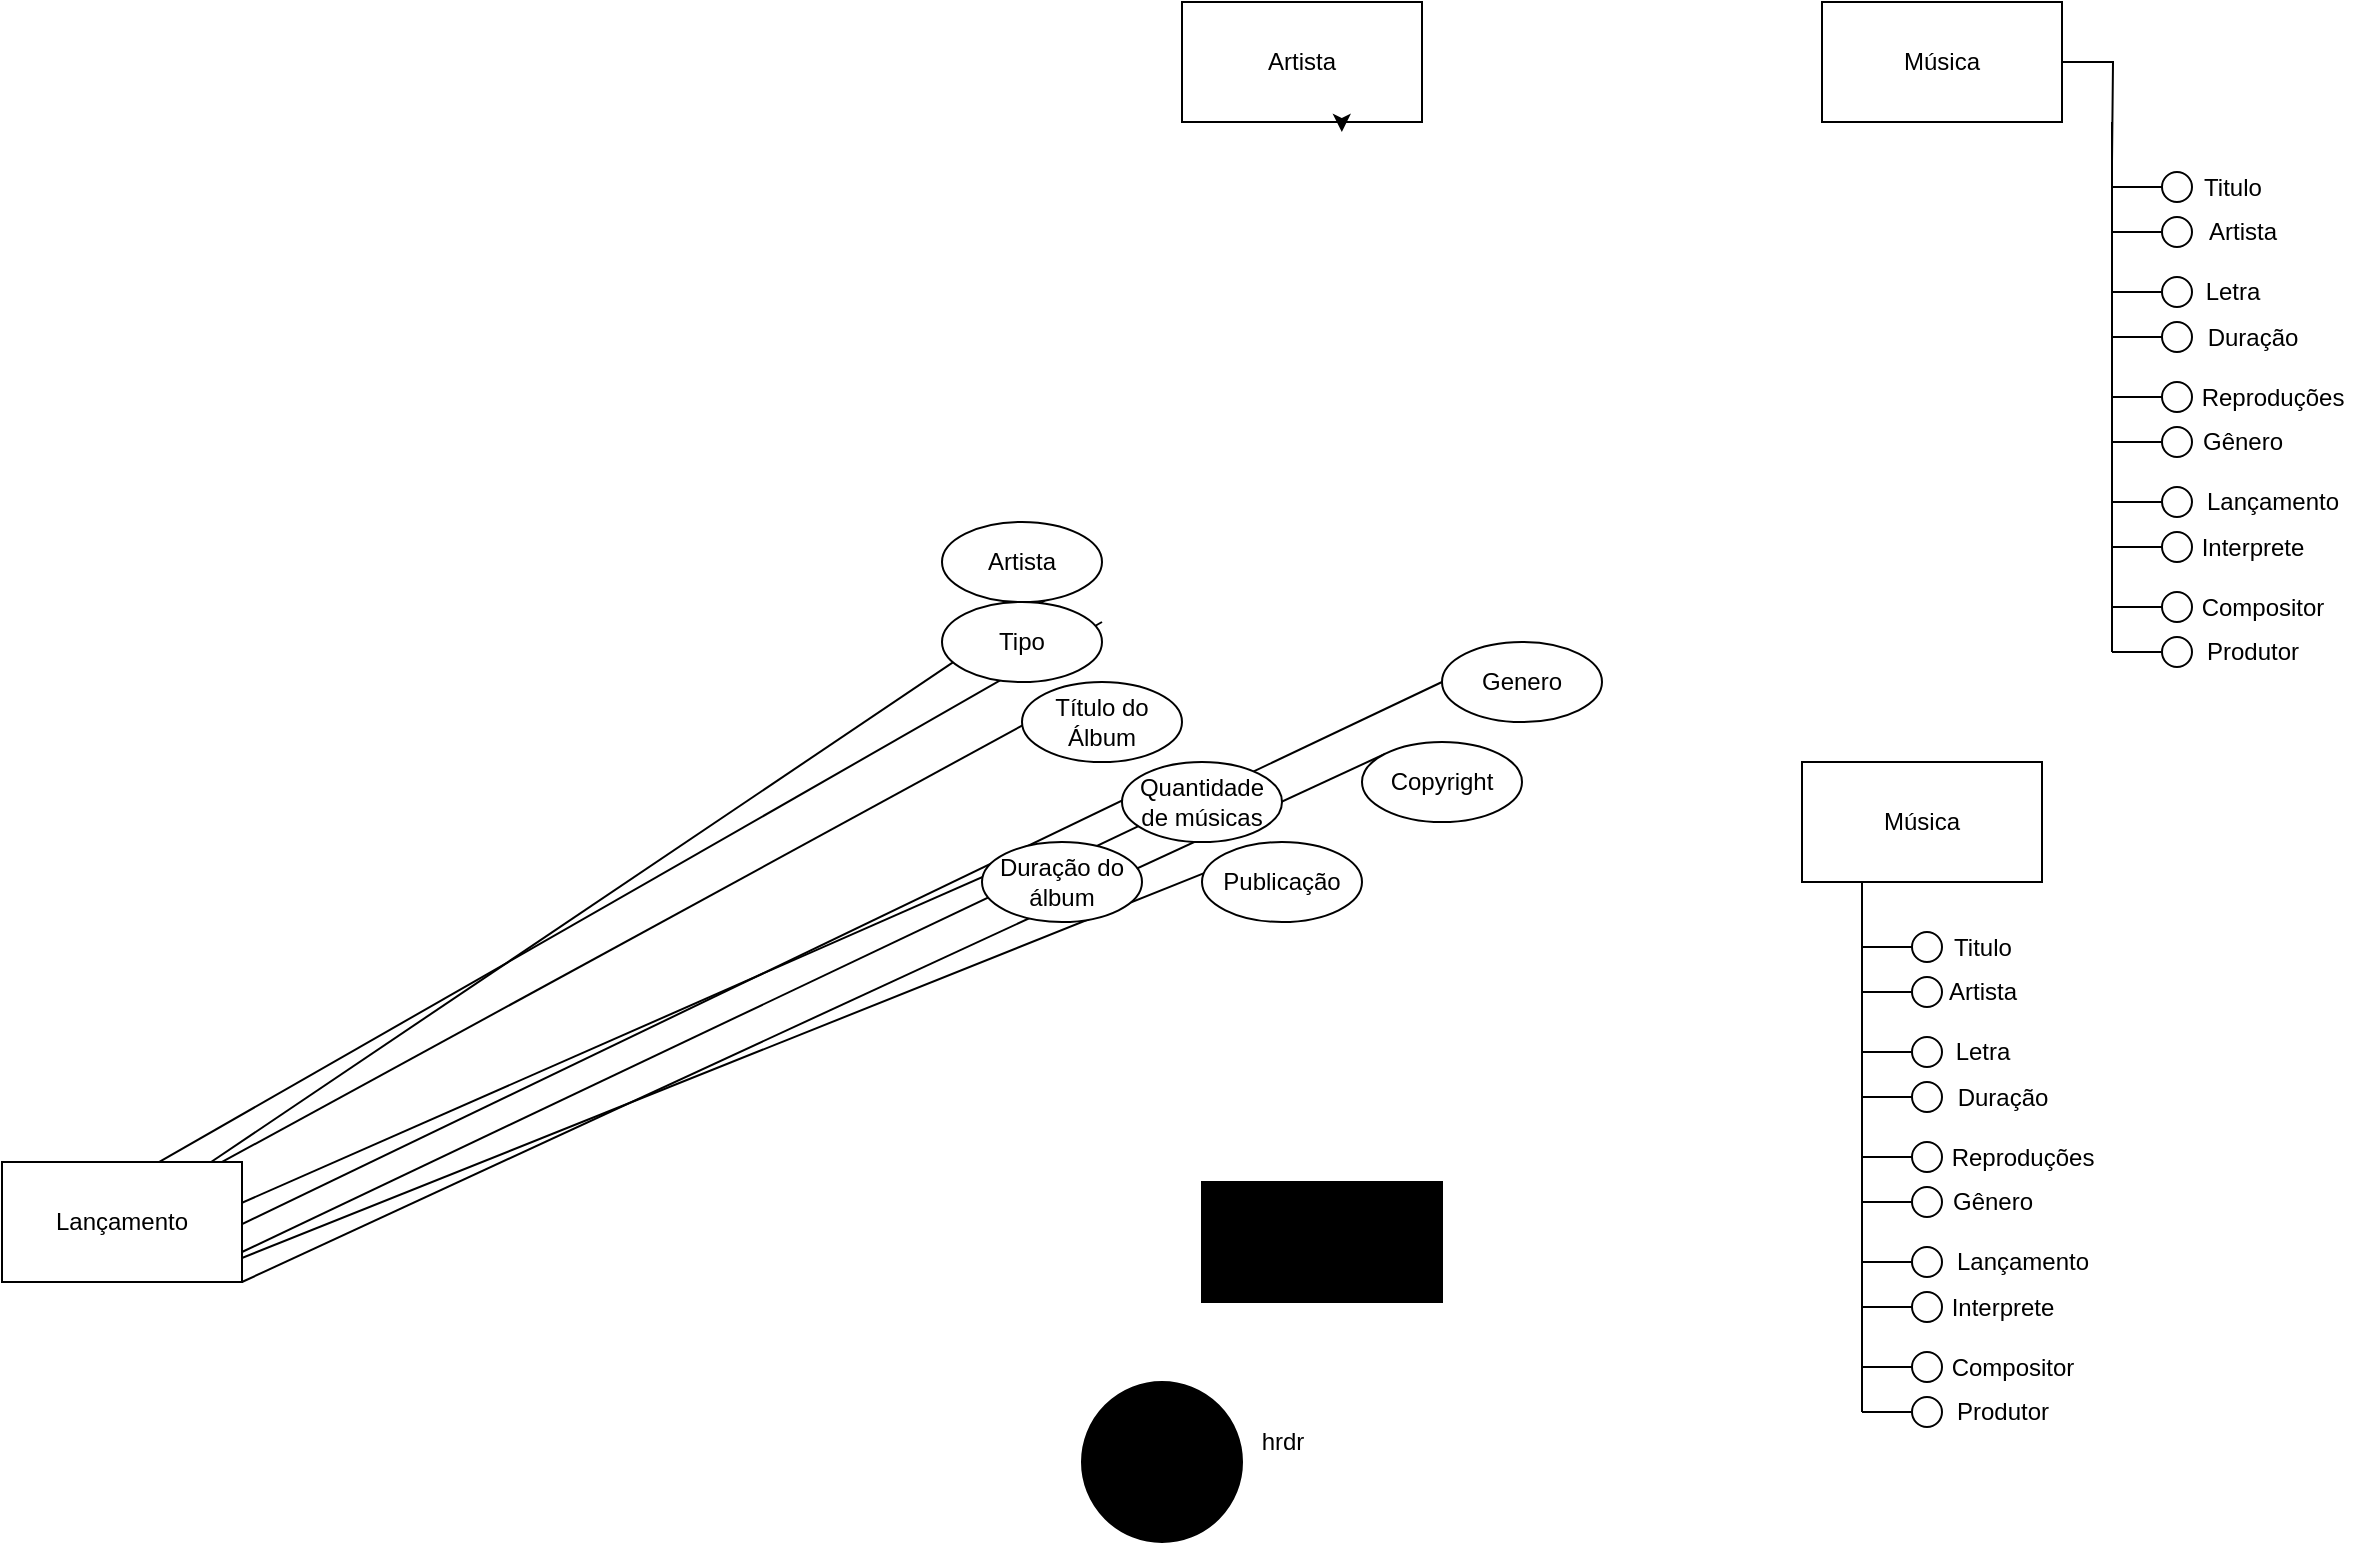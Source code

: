 <mxfile version="20.8.5" type="github">
  <diagram id="kRqrW6ToROf86XRqg3EB" name="Page-1">
    <mxGraphModel dx="2331" dy="831" grid="1" gridSize="10" guides="1" tooltips="1" connect="1" arrows="1" fold="1" page="1" pageScale="1" pageWidth="850" pageHeight="1100" background="#ffffff" math="0" shadow="0">
      <root>
        <mxCell id="0" />
        <mxCell id="1" parent="0" />
        <mxCell id="rJPONR8tclXAnTBPyJmb-1" value="Artista" style="rounded=0;whiteSpace=wrap;html=1;" vertex="1" parent="1">
          <mxGeometry x="140" y="90" width="120" height="60" as="geometry" />
        </mxCell>
        <mxCell id="rJPONR8tclXAnTBPyJmb-2" style="edgeStyle=orthogonalEdgeStyle;rounded=0;orthogonalLoop=1;jettySize=auto;html=1;exitX=0.75;exitY=1;exitDx=0;exitDy=0;entryX=0.666;entryY=1.083;entryDx=0;entryDy=0;entryPerimeter=0;" edge="1" parent="1" source="rJPONR8tclXAnTBPyJmb-1" target="rJPONR8tclXAnTBPyJmb-1">
          <mxGeometry relative="1" as="geometry" />
        </mxCell>
        <mxCell id="rJPONR8tclXAnTBPyJmb-83" style="edgeStyle=orthogonalEdgeStyle;rounded=0;orthogonalLoop=1;jettySize=auto;html=1;exitX=0.25;exitY=1;exitDx=0;exitDy=0;fontSize=22;startArrow=none;startFill=0;endArrow=none;endFill=0;" edge="1" parent="1">
          <mxGeometry relative="1" as="geometry">
            <mxPoint x="605" y="415" as="targetPoint" />
            <mxPoint x="605" y="150" as="sourcePoint" />
          </mxGeometry>
        </mxCell>
        <mxCell id="rJPONR8tclXAnTBPyJmb-133" style="edgeStyle=orthogonalEdgeStyle;rounded=0;orthogonalLoop=1;jettySize=auto;html=1;exitX=1;exitY=0.5;exitDx=0;exitDy=0;fontSize=22;startArrow=none;startFill=0;endArrow=none;endFill=0;" edge="1" parent="1" source="rJPONR8tclXAnTBPyJmb-3">
          <mxGeometry relative="1" as="geometry">
            <mxPoint x="605" y="170" as="targetPoint" />
          </mxGeometry>
        </mxCell>
        <mxCell id="rJPONR8tclXAnTBPyJmb-3" value="Música" style="rounded=0;whiteSpace=wrap;html=1;" vertex="1" parent="1">
          <mxGeometry x="460" y="90" width="120" height="60" as="geometry" />
        </mxCell>
        <mxCell id="rJPONR8tclXAnTBPyJmb-16" style="edgeStyle=none;rounded=0;orthogonalLoop=1;jettySize=auto;html=1;exitX=0;exitY=1;exitDx=0;exitDy=0;entryX=0.5;entryY=0;entryDx=0;entryDy=0;startArrow=none;startFill=0;endArrow=none;endFill=0;" edge="1" parent="1" source="rJPONR8tclXAnTBPyJmb-4" target="rJPONR8tclXAnTBPyJmb-11">
          <mxGeometry relative="1" as="geometry" />
        </mxCell>
        <mxCell id="rJPONR8tclXAnTBPyJmb-24" style="edgeStyle=none;rounded=0;orthogonalLoop=1;jettySize=auto;html=1;exitX=0;exitY=0.75;exitDx=0;exitDy=0;entryX=1;entryY=0.25;entryDx=0;entryDy=0;entryPerimeter=0;startArrow=none;startFill=0;endArrow=none;endFill=0;" edge="1" parent="1" source="rJPONR8tclXAnTBPyJmb-4" target="rJPONR8tclXAnTBPyJmb-20">
          <mxGeometry relative="1" as="geometry" />
        </mxCell>
        <mxCell id="rJPONR8tclXAnTBPyJmb-25" style="edgeStyle=none;rounded=0;orthogonalLoop=1;jettySize=auto;html=1;entryX=1;entryY=0.5;entryDx=0;entryDy=0;startArrow=none;startFill=0;endArrow=none;endFill=0;" edge="1" parent="1" source="rJPONR8tclXAnTBPyJmb-4" target="rJPONR8tclXAnTBPyJmb-19">
          <mxGeometry relative="1" as="geometry" />
        </mxCell>
        <mxCell id="rJPONR8tclXAnTBPyJmb-27" style="edgeStyle=none;rounded=0;orthogonalLoop=1;jettySize=auto;html=1;exitX=0.25;exitY=1;exitDx=0;exitDy=0;entryX=0.5;entryY=0;entryDx=0;entryDy=0;startArrow=none;startFill=0;endArrow=none;endFill=0;" edge="1" parent="1" source="rJPONR8tclXAnTBPyJmb-4" target="rJPONR8tclXAnTBPyJmb-17">
          <mxGeometry relative="1" as="geometry" />
        </mxCell>
        <mxCell id="rJPONR8tclXAnTBPyJmb-28" style="edgeStyle=none;rounded=0;orthogonalLoop=1;jettySize=auto;html=1;exitX=0.5;exitY=1;exitDx=0;exitDy=0;entryX=0.5;entryY=0;entryDx=0;entryDy=0;startArrow=none;startFill=0;endArrow=none;endFill=0;" edge="1" parent="1" source="rJPONR8tclXAnTBPyJmb-4" target="rJPONR8tclXAnTBPyJmb-18">
          <mxGeometry relative="1" as="geometry" />
        </mxCell>
        <mxCell id="rJPONR8tclXAnTBPyJmb-29" style="edgeStyle=none;rounded=0;orthogonalLoop=1;jettySize=auto;html=1;exitX=0.75;exitY=1;exitDx=0;exitDy=0;entryX=0.5;entryY=0;entryDx=0;entryDy=0;startArrow=none;startFill=0;endArrow=none;endFill=0;" edge="1" parent="1" source="rJPONR8tclXAnTBPyJmb-4" target="rJPONR8tclXAnTBPyJmb-21">
          <mxGeometry relative="1" as="geometry" />
        </mxCell>
        <mxCell id="rJPONR8tclXAnTBPyJmb-30" style="edgeStyle=none;rounded=0;orthogonalLoop=1;jettySize=auto;html=1;exitX=1;exitY=1;exitDx=0;exitDy=0;entryX=0;entryY=0;entryDx=0;entryDy=0;startArrow=none;startFill=0;endArrow=none;endFill=0;" edge="1" parent="1" source="rJPONR8tclXAnTBPyJmb-4" target="rJPONR8tclXAnTBPyJmb-23">
          <mxGeometry relative="1" as="geometry" />
        </mxCell>
        <mxCell id="rJPONR8tclXAnTBPyJmb-31" style="edgeStyle=none;rounded=0;orthogonalLoop=1;jettySize=auto;html=1;exitX=1;exitY=0.75;exitDx=0;exitDy=0;entryX=0;entryY=0.5;entryDx=0;entryDy=0;startArrow=none;startFill=0;endArrow=none;endFill=0;" edge="1" parent="1" source="rJPONR8tclXAnTBPyJmb-4" target="rJPONR8tclXAnTBPyJmb-22">
          <mxGeometry relative="1" as="geometry" />
        </mxCell>
        <mxCell id="rJPONR8tclXAnTBPyJmb-4" value="Lançamento" style="rounded=0;whiteSpace=wrap;html=1;fillColor=#FFFFFF;" vertex="1" parent="1">
          <mxGeometry x="-450" y="670" width="120" height="60" as="geometry" />
        </mxCell>
        <mxCell id="rJPONR8tclXAnTBPyJmb-11" value="Título do Álbum" style="ellipse;whiteSpace=wrap;html=1;" vertex="1" parent="1">
          <mxGeometry x="60" y="430" width="80" height="40" as="geometry" />
        </mxCell>
        <mxCell id="rJPONR8tclXAnTBPyJmb-17" value="Duração do álbum" style="ellipse;whiteSpace=wrap;html=1;" vertex="1" parent="1">
          <mxGeometry x="40" y="510" width="80" height="40" as="geometry" />
        </mxCell>
        <mxCell id="rJPONR8tclXAnTBPyJmb-18" value="Quantidade de músicas" style="ellipse;whiteSpace=wrap;html=1;" vertex="1" parent="1">
          <mxGeometry x="110" y="470" width="80" height="40" as="geometry" />
        </mxCell>
        <mxCell id="rJPONR8tclXAnTBPyJmb-19" value="Artista" style="ellipse;whiteSpace=wrap;html=1;" vertex="1" parent="1">
          <mxGeometry x="20" y="350" width="80" height="40" as="geometry" />
        </mxCell>
        <mxCell id="rJPONR8tclXAnTBPyJmb-20" value="Tipo" style="ellipse;whiteSpace=wrap;html=1;" vertex="1" parent="1">
          <mxGeometry x="20" y="390" width="80" height="40" as="geometry" />
        </mxCell>
        <mxCell id="rJPONR8tclXAnTBPyJmb-21" value="Publicação" style="ellipse;whiteSpace=wrap;html=1;" vertex="1" parent="1">
          <mxGeometry x="150" y="510" width="80" height="40" as="geometry" />
        </mxCell>
        <mxCell id="rJPONR8tclXAnTBPyJmb-22" value="Genero" style="ellipse;whiteSpace=wrap;html=1;" vertex="1" parent="1">
          <mxGeometry x="270" y="410" width="80" height="40" as="geometry" />
        </mxCell>
        <mxCell id="rJPONR8tclXAnTBPyJmb-23" value="Copyright" style="ellipse;whiteSpace=wrap;html=1;" vertex="1" parent="1">
          <mxGeometry x="230" y="460" width="80" height="40" as="geometry" />
        </mxCell>
        <mxCell id="rJPONR8tclXAnTBPyJmb-34" value="" style="shape=process;whiteSpace=wrap;html=1;backgroundOutline=1;fillColor=#000000;" vertex="1" parent="1">
          <mxGeometry x="150" y="680" width="120" height="60" as="geometry" />
        </mxCell>
        <mxCell id="rJPONR8tclXAnTBPyJmb-35" value="" style="ellipse;whiteSpace=wrap;html=1;aspect=fixed;fillColor=#000000;" vertex="1" parent="1">
          <mxGeometry x="90" y="780" width="80" height="80" as="geometry" />
        </mxCell>
        <mxCell id="rJPONR8tclXAnTBPyJmb-36" value="hrdr" style="text;html=1;align=center;verticalAlign=middle;resizable=0;points=[];autosize=1;strokeColor=none;fillColor=none;" vertex="1" parent="1">
          <mxGeometry x="170" y="795" width="40" height="30" as="geometry" />
        </mxCell>
        <mxCell id="rJPONR8tclXAnTBPyJmb-84" style="edgeStyle=orthogonalEdgeStyle;rounded=0;orthogonalLoop=1;jettySize=auto;html=1;exitX=0;exitY=0.5;exitDx=0;exitDy=0;fontSize=22;startArrow=none;startFill=0;endArrow=none;endFill=0;" edge="1" parent="1" source="rJPONR8tclXAnTBPyJmb-37">
          <mxGeometry relative="1" as="geometry">
            <mxPoint x="605" y="183" as="targetPoint" />
          </mxGeometry>
        </mxCell>
        <mxCell id="rJPONR8tclXAnTBPyJmb-37" value="" style="ellipse;whiteSpace=wrap;html=1;aspect=fixed;fillColor=#FFFFFF;" vertex="1" parent="1">
          <mxGeometry x="630" y="175" width="15" height="15" as="geometry" />
        </mxCell>
        <mxCell id="rJPONR8tclXAnTBPyJmb-38" value="Titulo" style="text;html=1;align=center;verticalAlign=middle;resizable=0;points=[];autosize=1;strokeColor=none;fillColor=none;" vertex="1" parent="1">
          <mxGeometry x="640" y="167.5" width="50" height="30" as="geometry" />
        </mxCell>
        <mxCell id="rJPONR8tclXAnTBPyJmb-86" style="edgeStyle=orthogonalEdgeStyle;rounded=0;orthogonalLoop=1;jettySize=auto;html=1;exitX=0;exitY=0.5;exitDx=0;exitDy=0;fontSize=22;startArrow=none;startFill=0;endArrow=none;endFill=0;" edge="1" parent="1" source="rJPONR8tclXAnTBPyJmb-62">
          <mxGeometry relative="1" as="geometry">
            <mxPoint x="605" y="204.952" as="targetPoint" />
          </mxGeometry>
        </mxCell>
        <mxCell id="rJPONR8tclXAnTBPyJmb-62" value="" style="ellipse;whiteSpace=wrap;html=1;aspect=fixed;fillColor=#FFFFFF;" vertex="1" parent="1">
          <mxGeometry x="630" y="197.5" width="15" height="15" as="geometry" />
        </mxCell>
        <mxCell id="rJPONR8tclXAnTBPyJmb-63" value="Artista" style="text;html=1;align=center;verticalAlign=middle;resizable=0;points=[];autosize=1;strokeColor=none;fillColor=none;" vertex="1" parent="1">
          <mxGeometry x="640" y="190" width="60" height="30" as="geometry" />
        </mxCell>
        <mxCell id="rJPONR8tclXAnTBPyJmb-87" style="edgeStyle=orthogonalEdgeStyle;rounded=0;orthogonalLoop=1;jettySize=auto;html=1;exitX=0;exitY=0.5;exitDx=0;exitDy=0;fontSize=22;startArrow=none;startFill=0;endArrow=none;endFill=0;" edge="1" parent="1" source="rJPONR8tclXAnTBPyJmb-64">
          <mxGeometry relative="1" as="geometry">
            <mxPoint x="605" y="234.952" as="targetPoint" />
          </mxGeometry>
        </mxCell>
        <mxCell id="rJPONR8tclXAnTBPyJmb-64" value="" style="ellipse;whiteSpace=wrap;html=1;aspect=fixed;fillColor=#FFFFFF;" vertex="1" parent="1">
          <mxGeometry x="630" y="227.5" width="15" height="15" as="geometry" />
        </mxCell>
        <mxCell id="rJPONR8tclXAnTBPyJmb-65" value="Letra" style="text;html=1;align=center;verticalAlign=middle;resizable=0;points=[];autosize=1;strokeColor=none;fillColor=none;" vertex="1" parent="1">
          <mxGeometry x="640" y="220" width="50" height="30" as="geometry" />
        </mxCell>
        <mxCell id="rJPONR8tclXAnTBPyJmb-90" style="edgeStyle=orthogonalEdgeStyle;rounded=0;orthogonalLoop=1;jettySize=auto;html=1;exitX=0;exitY=0.5;exitDx=0;exitDy=0;fontSize=22;startArrow=none;startFill=0;endArrow=none;endFill=0;" edge="1" parent="1" source="rJPONR8tclXAnTBPyJmb-66">
          <mxGeometry relative="1" as="geometry">
            <mxPoint x="605" y="257.333" as="targetPoint" />
          </mxGeometry>
        </mxCell>
        <mxCell id="rJPONR8tclXAnTBPyJmb-66" value="" style="ellipse;whiteSpace=wrap;html=1;aspect=fixed;fillColor=#FFFFFF;" vertex="1" parent="1">
          <mxGeometry x="630" y="250" width="15" height="15" as="geometry" />
        </mxCell>
        <mxCell id="rJPONR8tclXAnTBPyJmb-67" value="Duração" style="text;html=1;align=center;verticalAlign=middle;resizable=0;points=[];autosize=1;strokeColor=none;fillColor=none;" vertex="1" parent="1">
          <mxGeometry x="640" y="242.5" width="70" height="30" as="geometry" />
        </mxCell>
        <mxCell id="rJPONR8tclXAnTBPyJmb-91" style="edgeStyle=orthogonalEdgeStyle;rounded=0;orthogonalLoop=1;jettySize=auto;html=1;exitX=0;exitY=0.5;exitDx=0;exitDy=0;fontSize=22;startArrow=none;startFill=0;endArrow=none;endFill=0;" edge="1" parent="1" source="rJPONR8tclXAnTBPyJmb-71">
          <mxGeometry relative="1" as="geometry">
            <mxPoint x="605" y="287.333" as="targetPoint" />
          </mxGeometry>
        </mxCell>
        <mxCell id="rJPONR8tclXAnTBPyJmb-71" value="" style="ellipse;whiteSpace=wrap;html=1;aspect=fixed;fillColor=#FFFFFF;" vertex="1" parent="1">
          <mxGeometry x="630" y="280" width="15" height="15" as="geometry" />
        </mxCell>
        <mxCell id="rJPONR8tclXAnTBPyJmb-72" value="Reproduções" style="text;html=1;align=center;verticalAlign=middle;resizable=0;points=[];autosize=1;strokeColor=none;fillColor=none;" vertex="1" parent="1">
          <mxGeometry x="640" y="272.5" width="90" height="30" as="geometry" />
        </mxCell>
        <mxCell id="rJPONR8tclXAnTBPyJmb-94" style="edgeStyle=orthogonalEdgeStyle;rounded=0;orthogonalLoop=1;jettySize=auto;html=1;exitX=0;exitY=0.5;exitDx=0;exitDy=0;fontSize=22;startArrow=none;startFill=0;endArrow=none;endFill=0;" edge="1" parent="1" source="rJPONR8tclXAnTBPyJmb-73">
          <mxGeometry relative="1" as="geometry">
            <mxPoint x="605" y="310.19" as="targetPoint" />
          </mxGeometry>
        </mxCell>
        <mxCell id="rJPONR8tclXAnTBPyJmb-73" value="" style="ellipse;whiteSpace=wrap;html=1;aspect=fixed;fillColor=#FFFFFF;" vertex="1" parent="1">
          <mxGeometry x="630" y="302.5" width="15" height="15" as="geometry" />
        </mxCell>
        <mxCell id="rJPONR8tclXAnTBPyJmb-74" value="Gênero" style="text;html=1;align=center;verticalAlign=middle;resizable=0;points=[];autosize=1;strokeColor=none;fillColor=none;" vertex="1" parent="1">
          <mxGeometry x="640" y="295" width="60" height="30" as="geometry" />
        </mxCell>
        <mxCell id="rJPONR8tclXAnTBPyJmb-95" style="edgeStyle=orthogonalEdgeStyle;rounded=0;orthogonalLoop=1;jettySize=auto;html=1;exitX=0;exitY=0.5;exitDx=0;exitDy=0;fontSize=22;startArrow=none;startFill=0;endArrow=none;endFill=0;" edge="1" parent="1" source="rJPONR8tclXAnTBPyJmb-75">
          <mxGeometry relative="1" as="geometry">
            <mxPoint x="605" y="340.19" as="targetPoint" />
          </mxGeometry>
        </mxCell>
        <mxCell id="rJPONR8tclXAnTBPyJmb-75" value="" style="ellipse;whiteSpace=wrap;html=1;aspect=fixed;fillColor=#FFFFFF;" vertex="1" parent="1">
          <mxGeometry x="630" y="332.5" width="15" height="15" as="geometry" />
        </mxCell>
        <mxCell id="rJPONR8tclXAnTBPyJmb-76" value="Lançamento" style="text;html=1;align=center;verticalAlign=middle;resizable=0;points=[];autosize=1;strokeColor=none;fillColor=none;" vertex="1" parent="1">
          <mxGeometry x="640" y="325" width="90" height="30" as="geometry" />
        </mxCell>
        <mxCell id="rJPONR8tclXAnTBPyJmb-97" style="edgeStyle=orthogonalEdgeStyle;rounded=0;orthogonalLoop=1;jettySize=auto;html=1;exitX=0;exitY=0.5;exitDx=0;exitDy=0;fontSize=22;startArrow=none;startFill=0;endArrow=none;endFill=0;" edge="1" parent="1" source="rJPONR8tclXAnTBPyJmb-77">
          <mxGeometry relative="1" as="geometry">
            <mxPoint x="605" y="362.571" as="targetPoint" />
          </mxGeometry>
        </mxCell>
        <mxCell id="rJPONR8tclXAnTBPyJmb-77" value="" style="ellipse;whiteSpace=wrap;html=1;aspect=fixed;fillColor=#FFFFFF;" vertex="1" parent="1">
          <mxGeometry x="630" y="355" width="15" height="15" as="geometry" />
        </mxCell>
        <mxCell id="rJPONR8tclXAnTBPyJmb-78" value="Interprete" style="text;html=1;align=center;verticalAlign=middle;resizable=0;points=[];autosize=1;strokeColor=none;fillColor=none;" vertex="1" parent="1">
          <mxGeometry x="640" y="347.5" width="70" height="30" as="geometry" />
        </mxCell>
        <mxCell id="rJPONR8tclXAnTBPyJmb-98" style="edgeStyle=orthogonalEdgeStyle;rounded=0;orthogonalLoop=1;jettySize=auto;html=1;exitX=0;exitY=0.5;exitDx=0;exitDy=0;fontSize=22;startArrow=none;startFill=0;endArrow=none;endFill=0;" edge="1" parent="1" source="rJPONR8tclXAnTBPyJmb-79">
          <mxGeometry relative="1" as="geometry">
            <mxPoint x="605" y="392.571" as="targetPoint" />
          </mxGeometry>
        </mxCell>
        <mxCell id="rJPONR8tclXAnTBPyJmb-79" value="" style="ellipse;whiteSpace=wrap;html=1;aspect=fixed;fillColor=#FFFFFF;" vertex="1" parent="1">
          <mxGeometry x="630" y="385" width="15" height="15" as="geometry" />
        </mxCell>
        <mxCell id="rJPONR8tclXAnTBPyJmb-80" value="Compositor" style="text;html=1;align=center;verticalAlign=middle;resizable=0;points=[];autosize=1;strokeColor=none;fillColor=none;" vertex="1" parent="1">
          <mxGeometry x="640" y="377.5" width="80" height="30" as="geometry" />
        </mxCell>
        <mxCell id="rJPONR8tclXAnTBPyJmb-99" style="edgeStyle=orthogonalEdgeStyle;rounded=0;orthogonalLoop=1;jettySize=auto;html=1;exitX=0;exitY=0.5;exitDx=0;exitDy=0;fontSize=22;startArrow=none;startFill=0;endArrow=none;endFill=0;" edge="1" parent="1" source="rJPONR8tclXAnTBPyJmb-81">
          <mxGeometry relative="1" as="geometry">
            <mxPoint x="605" y="414.952" as="targetPoint" />
          </mxGeometry>
        </mxCell>
        <mxCell id="rJPONR8tclXAnTBPyJmb-81" value="" style="ellipse;whiteSpace=wrap;html=1;aspect=fixed;fillColor=#FFFFFF;" vertex="1" parent="1">
          <mxGeometry x="630" y="407.5" width="15" height="15" as="geometry" />
        </mxCell>
        <mxCell id="rJPONR8tclXAnTBPyJmb-82" value="Produtor" style="text;html=1;align=center;verticalAlign=middle;resizable=0;points=[];autosize=1;strokeColor=none;fillColor=none;" vertex="1" parent="1">
          <mxGeometry x="640" y="400" width="70" height="30" as="geometry" />
        </mxCell>
        <mxCell id="rJPONR8tclXAnTBPyJmb-100" style="edgeStyle=orthogonalEdgeStyle;rounded=0;orthogonalLoop=1;jettySize=auto;html=1;exitX=0.25;exitY=1;exitDx=0;exitDy=0;fontSize=22;startArrow=none;startFill=0;endArrow=none;endFill=0;" edge="1" parent="1" source="rJPONR8tclXAnTBPyJmb-101">
          <mxGeometry relative="1" as="geometry">
            <mxPoint x="480" y="795" as="targetPoint" />
          </mxGeometry>
        </mxCell>
        <mxCell id="rJPONR8tclXAnTBPyJmb-101" value="Música" style="rounded=0;whiteSpace=wrap;html=1;" vertex="1" parent="1">
          <mxGeometry x="450" y="470" width="120" height="60" as="geometry" />
        </mxCell>
        <mxCell id="rJPONR8tclXAnTBPyJmb-102" style="edgeStyle=orthogonalEdgeStyle;rounded=0;orthogonalLoop=1;jettySize=auto;html=1;exitX=0;exitY=0.5;exitDx=0;exitDy=0;fontSize=22;startArrow=none;startFill=0;endArrow=none;endFill=0;" edge="1" parent="1" source="rJPONR8tclXAnTBPyJmb-103">
          <mxGeometry relative="1" as="geometry">
            <mxPoint x="480" y="563" as="targetPoint" />
          </mxGeometry>
        </mxCell>
        <mxCell id="rJPONR8tclXAnTBPyJmb-103" value="" style="ellipse;whiteSpace=wrap;html=1;aspect=fixed;fillColor=#FFFFFF;" vertex="1" parent="1">
          <mxGeometry x="505" y="555" width="15" height="15" as="geometry" />
        </mxCell>
        <mxCell id="rJPONR8tclXAnTBPyJmb-104" value="Titulo" style="text;html=1;align=center;verticalAlign=middle;resizable=0;points=[];autosize=1;strokeColor=none;fillColor=none;" vertex="1" parent="1">
          <mxGeometry x="515" y="547.5" width="50" height="30" as="geometry" />
        </mxCell>
        <mxCell id="rJPONR8tclXAnTBPyJmb-105" style="edgeStyle=orthogonalEdgeStyle;rounded=0;orthogonalLoop=1;jettySize=auto;html=1;exitX=0;exitY=0.5;exitDx=0;exitDy=0;fontSize=22;startArrow=none;startFill=0;endArrow=none;endFill=0;" edge="1" parent="1" source="rJPONR8tclXAnTBPyJmb-106">
          <mxGeometry relative="1" as="geometry">
            <mxPoint x="480" y="584.952" as="targetPoint" />
          </mxGeometry>
        </mxCell>
        <mxCell id="rJPONR8tclXAnTBPyJmb-106" value="" style="ellipse;whiteSpace=wrap;html=1;aspect=fixed;fillColor=#FFFFFF;" vertex="1" parent="1">
          <mxGeometry x="505" y="577.5" width="15" height="15" as="geometry" />
        </mxCell>
        <mxCell id="rJPONR8tclXAnTBPyJmb-107" value="Artista" style="text;html=1;align=center;verticalAlign=middle;resizable=0;points=[];autosize=1;strokeColor=none;fillColor=none;" vertex="1" parent="1">
          <mxGeometry x="510" y="570" width="60" height="30" as="geometry" />
        </mxCell>
        <mxCell id="rJPONR8tclXAnTBPyJmb-108" style="edgeStyle=orthogonalEdgeStyle;rounded=0;orthogonalLoop=1;jettySize=auto;html=1;exitX=0;exitY=0.5;exitDx=0;exitDy=0;fontSize=22;startArrow=none;startFill=0;endArrow=none;endFill=0;" edge="1" parent="1" source="rJPONR8tclXAnTBPyJmb-109">
          <mxGeometry relative="1" as="geometry">
            <mxPoint x="480" y="614.952" as="targetPoint" />
          </mxGeometry>
        </mxCell>
        <mxCell id="rJPONR8tclXAnTBPyJmb-109" value="" style="ellipse;whiteSpace=wrap;html=1;aspect=fixed;fillColor=#FFFFFF;" vertex="1" parent="1">
          <mxGeometry x="505" y="607.5" width="15" height="15" as="geometry" />
        </mxCell>
        <mxCell id="rJPONR8tclXAnTBPyJmb-110" value="Letra" style="text;html=1;align=center;verticalAlign=middle;resizable=0;points=[];autosize=1;strokeColor=none;fillColor=none;" vertex="1" parent="1">
          <mxGeometry x="515" y="600" width="50" height="30" as="geometry" />
        </mxCell>
        <mxCell id="rJPONR8tclXAnTBPyJmb-111" style="edgeStyle=orthogonalEdgeStyle;rounded=0;orthogonalLoop=1;jettySize=auto;html=1;exitX=0;exitY=0.5;exitDx=0;exitDy=0;fontSize=22;startArrow=none;startFill=0;endArrow=none;endFill=0;" edge="1" parent="1" source="rJPONR8tclXAnTBPyJmb-112">
          <mxGeometry relative="1" as="geometry">
            <mxPoint x="480" y="637.333" as="targetPoint" />
          </mxGeometry>
        </mxCell>
        <mxCell id="rJPONR8tclXAnTBPyJmb-112" value="" style="ellipse;whiteSpace=wrap;html=1;aspect=fixed;fillColor=#FFFFFF;" vertex="1" parent="1">
          <mxGeometry x="505" y="630" width="15" height="15" as="geometry" />
        </mxCell>
        <mxCell id="rJPONR8tclXAnTBPyJmb-113" value="Duração" style="text;html=1;align=center;verticalAlign=middle;resizable=0;points=[];autosize=1;strokeColor=none;fillColor=none;" vertex="1" parent="1">
          <mxGeometry x="515" y="622.5" width="70" height="30" as="geometry" />
        </mxCell>
        <mxCell id="rJPONR8tclXAnTBPyJmb-114" style="edgeStyle=orthogonalEdgeStyle;rounded=0;orthogonalLoop=1;jettySize=auto;html=1;exitX=0;exitY=0.5;exitDx=0;exitDy=0;fontSize=22;startArrow=none;startFill=0;endArrow=none;endFill=0;" edge="1" parent="1" source="rJPONR8tclXAnTBPyJmb-115">
          <mxGeometry relative="1" as="geometry">
            <mxPoint x="480" y="667.333" as="targetPoint" />
          </mxGeometry>
        </mxCell>
        <mxCell id="rJPONR8tclXAnTBPyJmb-115" value="" style="ellipse;whiteSpace=wrap;html=1;aspect=fixed;fillColor=#FFFFFF;" vertex="1" parent="1">
          <mxGeometry x="505" y="660" width="15" height="15" as="geometry" />
        </mxCell>
        <mxCell id="rJPONR8tclXAnTBPyJmb-116" value="Reproduções" style="text;html=1;align=center;verticalAlign=middle;resizable=0;points=[];autosize=1;strokeColor=none;fillColor=none;" vertex="1" parent="1">
          <mxGeometry x="515" y="652.5" width="90" height="30" as="geometry" />
        </mxCell>
        <mxCell id="rJPONR8tclXAnTBPyJmb-117" style="edgeStyle=orthogonalEdgeStyle;rounded=0;orthogonalLoop=1;jettySize=auto;html=1;exitX=0;exitY=0.5;exitDx=0;exitDy=0;fontSize=22;startArrow=none;startFill=0;endArrow=none;endFill=0;" edge="1" parent="1" source="rJPONR8tclXAnTBPyJmb-118">
          <mxGeometry relative="1" as="geometry">
            <mxPoint x="480" y="690.19" as="targetPoint" />
          </mxGeometry>
        </mxCell>
        <mxCell id="rJPONR8tclXAnTBPyJmb-118" value="" style="ellipse;whiteSpace=wrap;html=1;aspect=fixed;fillColor=#FFFFFF;" vertex="1" parent="1">
          <mxGeometry x="505" y="682.5" width="15" height="15" as="geometry" />
        </mxCell>
        <mxCell id="rJPONR8tclXAnTBPyJmb-119" value="Gênero" style="text;html=1;align=center;verticalAlign=middle;resizable=0;points=[];autosize=1;strokeColor=none;fillColor=none;" vertex="1" parent="1">
          <mxGeometry x="515" y="675" width="60" height="30" as="geometry" />
        </mxCell>
        <mxCell id="rJPONR8tclXAnTBPyJmb-120" style="edgeStyle=orthogonalEdgeStyle;rounded=0;orthogonalLoop=1;jettySize=auto;html=1;exitX=0;exitY=0.5;exitDx=0;exitDy=0;fontSize=22;startArrow=none;startFill=0;endArrow=none;endFill=0;" edge="1" parent="1" source="rJPONR8tclXAnTBPyJmb-121">
          <mxGeometry relative="1" as="geometry">
            <mxPoint x="480" y="720.19" as="targetPoint" />
          </mxGeometry>
        </mxCell>
        <mxCell id="rJPONR8tclXAnTBPyJmb-121" value="" style="ellipse;whiteSpace=wrap;html=1;aspect=fixed;fillColor=#FFFFFF;" vertex="1" parent="1">
          <mxGeometry x="505" y="712.5" width="15" height="15" as="geometry" />
        </mxCell>
        <mxCell id="rJPONR8tclXAnTBPyJmb-122" value="Lançamento" style="text;html=1;align=center;verticalAlign=middle;resizable=0;points=[];autosize=1;strokeColor=none;fillColor=none;" vertex="1" parent="1">
          <mxGeometry x="515" y="705" width="90" height="30" as="geometry" />
        </mxCell>
        <mxCell id="rJPONR8tclXAnTBPyJmb-123" style="edgeStyle=orthogonalEdgeStyle;rounded=0;orthogonalLoop=1;jettySize=auto;html=1;exitX=0;exitY=0.5;exitDx=0;exitDy=0;fontSize=22;startArrow=none;startFill=0;endArrow=none;endFill=0;" edge="1" parent="1" source="rJPONR8tclXAnTBPyJmb-124">
          <mxGeometry relative="1" as="geometry">
            <mxPoint x="480" y="742.571" as="targetPoint" />
          </mxGeometry>
        </mxCell>
        <mxCell id="rJPONR8tclXAnTBPyJmb-124" value="" style="ellipse;whiteSpace=wrap;html=1;aspect=fixed;fillColor=#FFFFFF;" vertex="1" parent="1">
          <mxGeometry x="505" y="735" width="15" height="15" as="geometry" />
        </mxCell>
        <mxCell id="rJPONR8tclXAnTBPyJmb-125" value="Interprete" style="text;html=1;align=center;verticalAlign=middle;resizable=0;points=[];autosize=1;strokeColor=none;fillColor=none;" vertex="1" parent="1">
          <mxGeometry x="515" y="727.5" width="70" height="30" as="geometry" />
        </mxCell>
        <mxCell id="rJPONR8tclXAnTBPyJmb-126" style="edgeStyle=orthogonalEdgeStyle;rounded=0;orthogonalLoop=1;jettySize=auto;html=1;exitX=0;exitY=0.5;exitDx=0;exitDy=0;fontSize=22;startArrow=none;startFill=0;endArrow=none;endFill=0;" edge="1" parent="1" source="rJPONR8tclXAnTBPyJmb-127">
          <mxGeometry relative="1" as="geometry">
            <mxPoint x="480" y="772.571" as="targetPoint" />
          </mxGeometry>
        </mxCell>
        <mxCell id="rJPONR8tclXAnTBPyJmb-127" value="" style="ellipse;whiteSpace=wrap;html=1;aspect=fixed;fillColor=#FFFFFF;" vertex="1" parent="1">
          <mxGeometry x="505" y="765" width="15" height="15" as="geometry" />
        </mxCell>
        <mxCell id="rJPONR8tclXAnTBPyJmb-128" value="Compositor" style="text;html=1;align=center;verticalAlign=middle;resizable=0;points=[];autosize=1;strokeColor=none;fillColor=none;" vertex="1" parent="1">
          <mxGeometry x="515" y="757.5" width="80" height="30" as="geometry" />
        </mxCell>
        <mxCell id="rJPONR8tclXAnTBPyJmb-129" style="edgeStyle=orthogonalEdgeStyle;rounded=0;orthogonalLoop=1;jettySize=auto;html=1;exitX=0;exitY=0.5;exitDx=0;exitDy=0;fontSize=22;startArrow=none;startFill=0;endArrow=none;endFill=0;" edge="1" parent="1" source="rJPONR8tclXAnTBPyJmb-130">
          <mxGeometry relative="1" as="geometry">
            <mxPoint x="480" y="794.952" as="targetPoint" />
          </mxGeometry>
        </mxCell>
        <mxCell id="rJPONR8tclXAnTBPyJmb-130" value="" style="ellipse;whiteSpace=wrap;html=1;aspect=fixed;fillColor=#FFFFFF;" vertex="1" parent="1">
          <mxGeometry x="505" y="787.5" width="15" height="15" as="geometry" />
        </mxCell>
        <mxCell id="rJPONR8tclXAnTBPyJmb-131" value="Produtor" style="text;html=1;align=center;verticalAlign=middle;resizable=0;points=[];autosize=1;strokeColor=none;fillColor=none;" vertex="1" parent="1">
          <mxGeometry x="515" y="780" width="70" height="30" as="geometry" />
        </mxCell>
      </root>
    </mxGraphModel>
  </diagram>
</mxfile>

